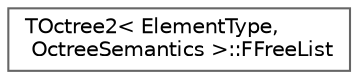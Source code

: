digraph "Graphical Class Hierarchy"
{
 // INTERACTIVE_SVG=YES
 // LATEX_PDF_SIZE
  bgcolor="transparent";
  edge [fontname=Helvetica,fontsize=10,labelfontname=Helvetica,labelfontsize=10];
  node [fontname=Helvetica,fontsize=10,shape=box,height=0.2,width=0.4];
  rankdir="LR";
  Node0 [id="Node000000",label="TOctree2\< ElementType,\l OctreeSemantics \>::FFreeList",height=0.2,width=0.4,color="grey40", fillcolor="white", style="filled",URL="$d9/d1a/classTOctree2_1_1FFreeList.html",tooltip=" "];
}
